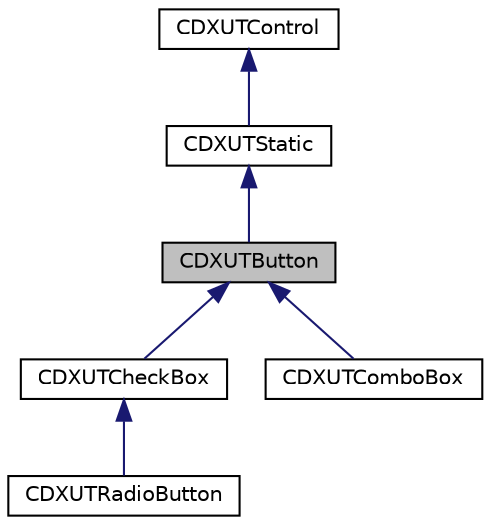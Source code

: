 digraph G
{
  edge [fontname="Helvetica",fontsize="10",labelfontname="Helvetica",labelfontsize="10"];
  node [fontname="Helvetica",fontsize="10",shape=record];
  Node1 [label="CDXUTButton",height=0.2,width=0.4,color="black", fillcolor="grey75", style="filled" fontcolor="black"];
  Node2 -> Node1 [dir="back",color="midnightblue",fontsize="10",style="solid",fontname="Helvetica"];
  Node2 [label="CDXUTStatic",height=0.2,width=0.4,color="black", fillcolor="white", style="filled",URL="$class_c_d_x_u_t_static.html"];
  Node3 -> Node2 [dir="back",color="midnightblue",fontsize="10",style="solid",fontname="Helvetica"];
  Node3 [label="CDXUTControl",height=0.2,width=0.4,color="black", fillcolor="white", style="filled",URL="$class_c_d_x_u_t_control.html"];
  Node1 -> Node4 [dir="back",color="midnightblue",fontsize="10",style="solid",fontname="Helvetica"];
  Node4 [label="CDXUTCheckBox",height=0.2,width=0.4,color="black", fillcolor="white", style="filled",URL="$class_c_d_x_u_t_check_box.html"];
  Node4 -> Node5 [dir="back",color="midnightblue",fontsize="10",style="solid",fontname="Helvetica"];
  Node5 [label="CDXUTRadioButton",height=0.2,width=0.4,color="black", fillcolor="white", style="filled",URL="$class_c_d_x_u_t_radio_button.html"];
  Node1 -> Node6 [dir="back",color="midnightblue",fontsize="10",style="solid",fontname="Helvetica"];
  Node6 [label="CDXUTComboBox",height=0.2,width=0.4,color="black", fillcolor="white", style="filled",URL="$class_c_d_x_u_t_combo_box.html"];
}
